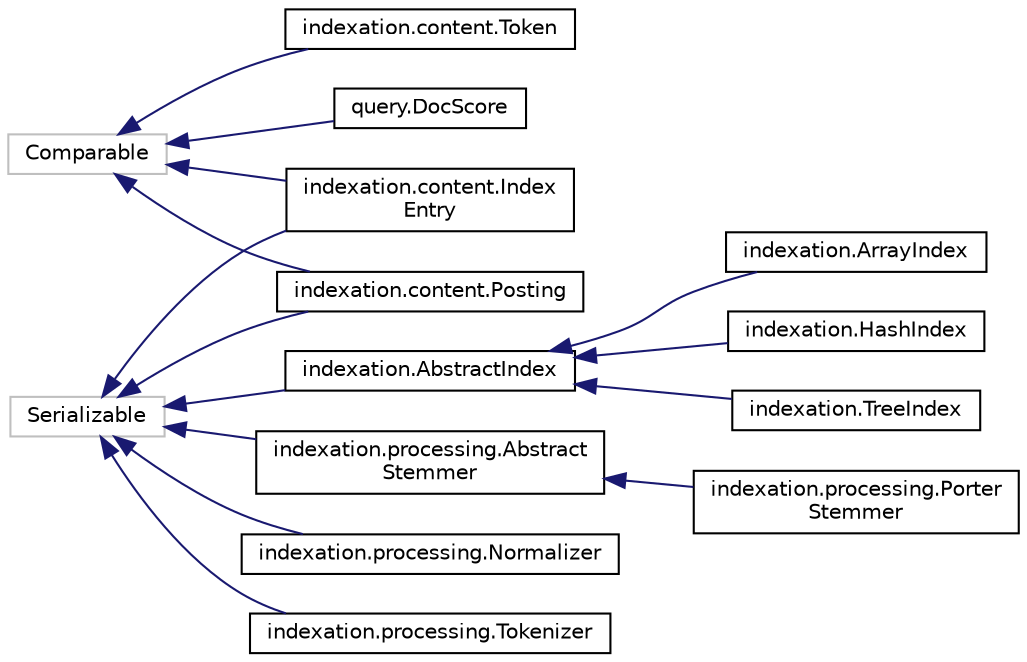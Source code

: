 digraph "Graphe hiérarchique des classes"
{
  edge [fontname="Helvetica",fontsize="10",labelfontname="Helvetica",labelfontsize="10"];
  node [fontname="Helvetica",fontsize="10",shape=record];
  rankdir="LR";
  Node19 [label="Serializable",height=0.2,width=0.4,color="grey75", fillcolor="white", style="filled"];
  Node19 -> Node20 [dir="back",color="midnightblue",fontsize="10",style="solid",fontname="Helvetica"];
  Node20 [label="indexation.AbstractIndex",height=0.2,width=0.4,color="black", fillcolor="white", style="filled",URL="$classindexation_1_1AbstractIndex.html"];
  Node20 -> Node21 [dir="back",color="midnightblue",fontsize="10",style="solid",fontname="Helvetica"];
  Node21 [label="indexation.ArrayIndex",height=0.2,width=0.4,color="black", fillcolor="white", style="filled",URL="$classindexation_1_1ArrayIndex.html"];
  Node20 -> Node22 [dir="back",color="midnightblue",fontsize="10",style="solid",fontname="Helvetica"];
  Node22 [label="indexation.HashIndex",height=0.2,width=0.4,color="black", fillcolor="white", style="filled",URL="$classindexation_1_1HashIndex.html"];
  Node20 -> Node23 [dir="back",color="midnightblue",fontsize="10",style="solid",fontname="Helvetica"];
  Node23 [label="indexation.TreeIndex",height=0.2,width=0.4,color="black", fillcolor="white", style="filled",URL="$classindexation_1_1TreeIndex.html"];
  Node19 -> Node0 [dir="back",color="midnightblue",fontsize="10",style="solid",fontname="Helvetica"];
  Node0 [label="indexation.content.Index\lEntry",height=0.2,width=0.4,color="black", fillcolor="white", style="filled",URL="$classindexation_1_1content_1_1IndexEntry.html"];
  Node19 -> Node11 [dir="back",color="midnightblue",fontsize="10",style="solid",fontname="Helvetica"];
  Node11 [label="indexation.content.Posting",height=0.2,width=0.4,color="black", fillcolor="white", style="filled",URL="$classindexation_1_1content_1_1Posting.html"];
  Node19 -> Node24 [dir="back",color="midnightblue",fontsize="10",style="solid",fontname="Helvetica"];
  Node24 [label="indexation.processing.Abstract\lStemmer",height=0.2,width=0.4,color="black", fillcolor="white", style="filled",URL="$classindexation_1_1processing_1_1AbstractStemmer.html"];
  Node24 -> Node25 [dir="back",color="midnightblue",fontsize="10",style="solid",fontname="Helvetica"];
  Node25 [label="indexation.processing.Porter\lStemmer",height=0.2,width=0.4,color="black", fillcolor="white", style="filled",URL="$classindexation_1_1processing_1_1PorterStemmer.html"];
  Node19 -> Node26 [dir="back",color="midnightblue",fontsize="10",style="solid",fontname="Helvetica"];
  Node26 [label="indexation.processing.Normalizer",height=0.2,width=0.4,color="black", fillcolor="white", style="filled",URL="$classindexation_1_1processing_1_1Normalizer.html"];
  Node19 -> Node27 [dir="back",color="midnightblue",fontsize="10",style="solid",fontname="Helvetica"];
  Node27 [label="indexation.processing.Tokenizer",height=0.2,width=0.4,color="black", fillcolor="white", style="filled",URL="$classindexation_1_1processing_1_1Tokenizer.html"];
  Node9 [label="Comparable",height=0.2,width=0.4,color="grey75", fillcolor="white", style="filled"];
  Node9 -> Node0 [dir="back",color="midnightblue",fontsize="10",style="solid",fontname="Helvetica"];
  Node9 -> Node11 [dir="back",color="midnightblue",fontsize="10",style="solid",fontname="Helvetica"];
  Node9 -> Node12 [dir="back",color="midnightblue",fontsize="10",style="solid",fontname="Helvetica"];
  Node12 [label="indexation.content.Token",height=0.2,width=0.4,color="black", fillcolor="white", style="filled",URL="$classindexation_1_1content_1_1Token.html"];
  Node9 -> Node13 [dir="back",color="midnightblue",fontsize="10",style="solid",fontname="Helvetica"];
  Node13 [label="query.DocScore",height=0.2,width=0.4,color="black", fillcolor="white", style="filled",URL="$classquery_1_1DocScore.html"];
}
